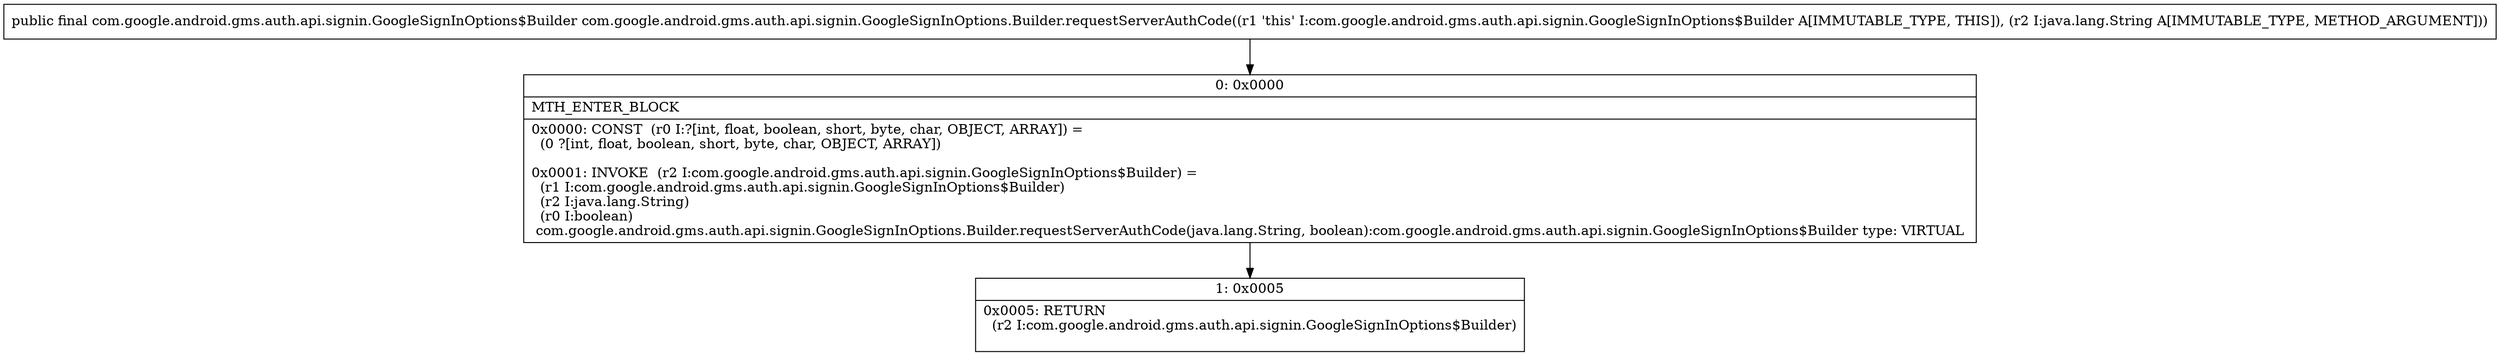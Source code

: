 digraph "CFG forcom.google.android.gms.auth.api.signin.GoogleSignInOptions.Builder.requestServerAuthCode(Ljava\/lang\/String;)Lcom\/google\/android\/gms\/auth\/api\/signin\/GoogleSignInOptions$Builder;" {
Node_0 [shape=record,label="{0\:\ 0x0000|MTH_ENTER_BLOCK\l|0x0000: CONST  (r0 I:?[int, float, boolean, short, byte, char, OBJECT, ARRAY]) = \l  (0 ?[int, float, boolean, short, byte, char, OBJECT, ARRAY])\l \l0x0001: INVOKE  (r2 I:com.google.android.gms.auth.api.signin.GoogleSignInOptions$Builder) = \l  (r1 I:com.google.android.gms.auth.api.signin.GoogleSignInOptions$Builder)\l  (r2 I:java.lang.String)\l  (r0 I:boolean)\l com.google.android.gms.auth.api.signin.GoogleSignInOptions.Builder.requestServerAuthCode(java.lang.String, boolean):com.google.android.gms.auth.api.signin.GoogleSignInOptions$Builder type: VIRTUAL \l}"];
Node_1 [shape=record,label="{1\:\ 0x0005|0x0005: RETURN  \l  (r2 I:com.google.android.gms.auth.api.signin.GoogleSignInOptions$Builder)\l \l}"];
MethodNode[shape=record,label="{public final com.google.android.gms.auth.api.signin.GoogleSignInOptions$Builder com.google.android.gms.auth.api.signin.GoogleSignInOptions.Builder.requestServerAuthCode((r1 'this' I:com.google.android.gms.auth.api.signin.GoogleSignInOptions$Builder A[IMMUTABLE_TYPE, THIS]), (r2 I:java.lang.String A[IMMUTABLE_TYPE, METHOD_ARGUMENT])) }"];
MethodNode -> Node_0;
Node_0 -> Node_1;
}

